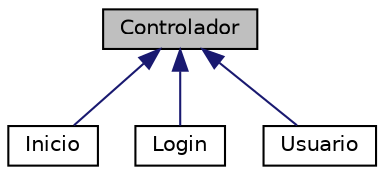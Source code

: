 digraph "Controlador"
{
  edge [fontname="Helvetica",fontsize="10",labelfontname="Helvetica",labelfontsize="10"];
  node [fontname="Helvetica",fontsize="10",shape=record];
  Node0 [label="Controlador",height=0.2,width=0.4,color="black", fillcolor="grey75", style="filled", fontcolor="black"];
  Node0 -> Node1 [dir="back",color="midnightblue",fontsize="10",style="solid",fontname="Helvetica"];
  Node1 [label="Inicio",height=0.2,width=0.4,color="black", fillcolor="white", style="filled",URL="$classInicio.html"];
  Node0 -> Node2 [dir="back",color="midnightblue",fontsize="10",style="solid",fontname="Helvetica"];
  Node2 [label="Login",height=0.2,width=0.4,color="black", fillcolor="white", style="filled",URL="$classLogin.html"];
  Node0 -> Node3 [dir="back",color="midnightblue",fontsize="10",style="solid",fontname="Helvetica"];
  Node3 [label="Usuario",height=0.2,width=0.4,color="black", fillcolor="white", style="filled",URL="$classUsuario.html"];
}
